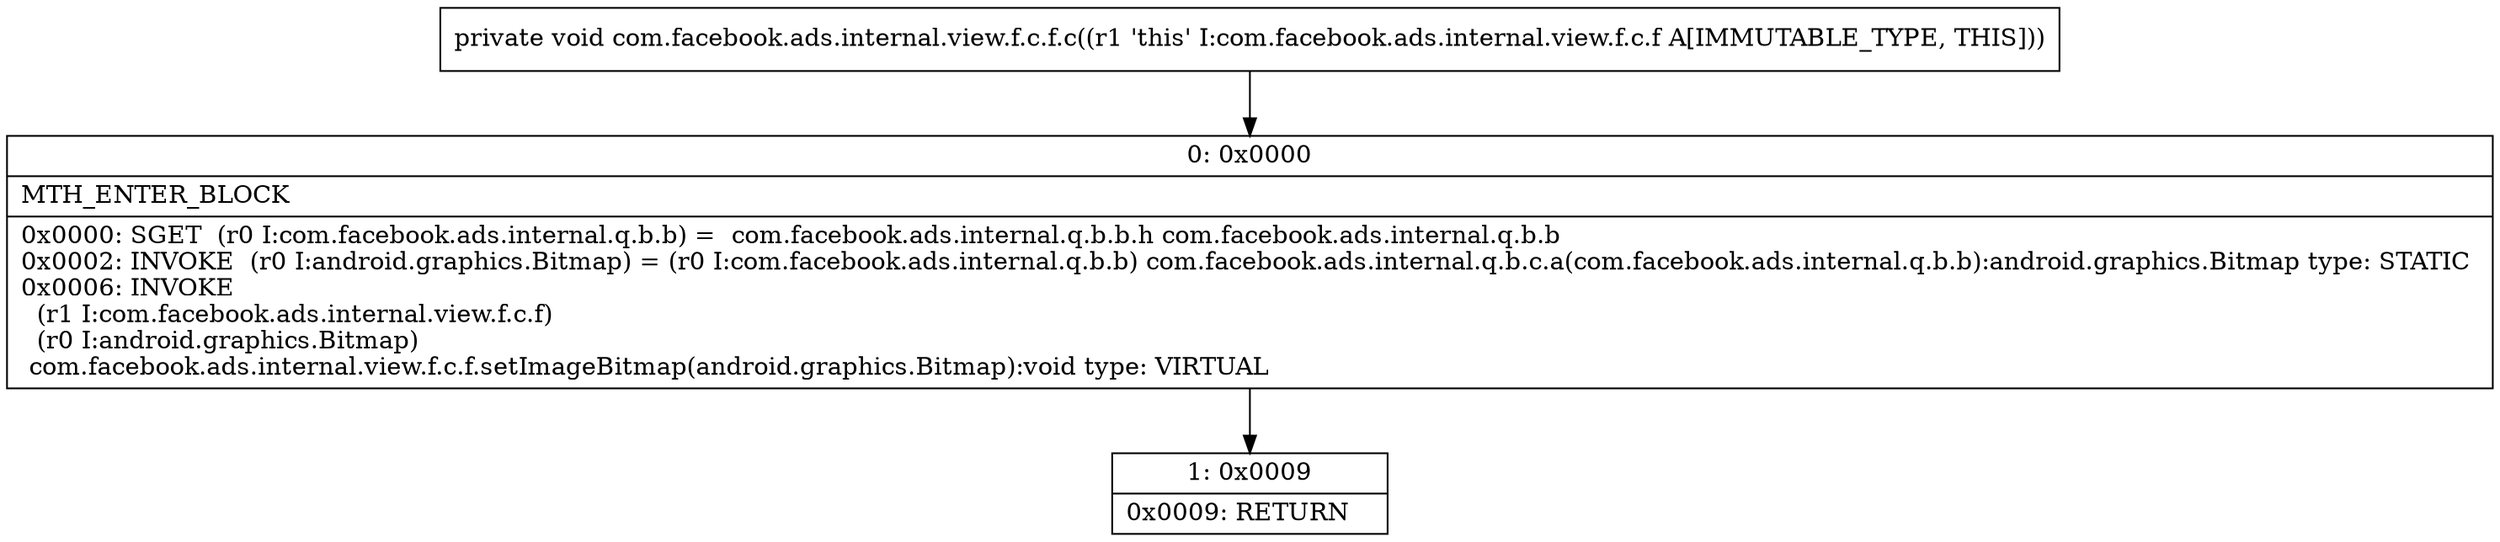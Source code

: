 digraph "CFG forcom.facebook.ads.internal.view.f.c.f.c()V" {
Node_0 [shape=record,label="{0\:\ 0x0000|MTH_ENTER_BLOCK\l|0x0000: SGET  (r0 I:com.facebook.ads.internal.q.b.b) =  com.facebook.ads.internal.q.b.b.h com.facebook.ads.internal.q.b.b \l0x0002: INVOKE  (r0 I:android.graphics.Bitmap) = (r0 I:com.facebook.ads.internal.q.b.b) com.facebook.ads.internal.q.b.c.a(com.facebook.ads.internal.q.b.b):android.graphics.Bitmap type: STATIC \l0x0006: INVOKE  \l  (r1 I:com.facebook.ads.internal.view.f.c.f)\l  (r0 I:android.graphics.Bitmap)\l com.facebook.ads.internal.view.f.c.f.setImageBitmap(android.graphics.Bitmap):void type: VIRTUAL \l}"];
Node_1 [shape=record,label="{1\:\ 0x0009|0x0009: RETURN   \l}"];
MethodNode[shape=record,label="{private void com.facebook.ads.internal.view.f.c.f.c((r1 'this' I:com.facebook.ads.internal.view.f.c.f A[IMMUTABLE_TYPE, THIS])) }"];
MethodNode -> Node_0;
Node_0 -> Node_1;
}

